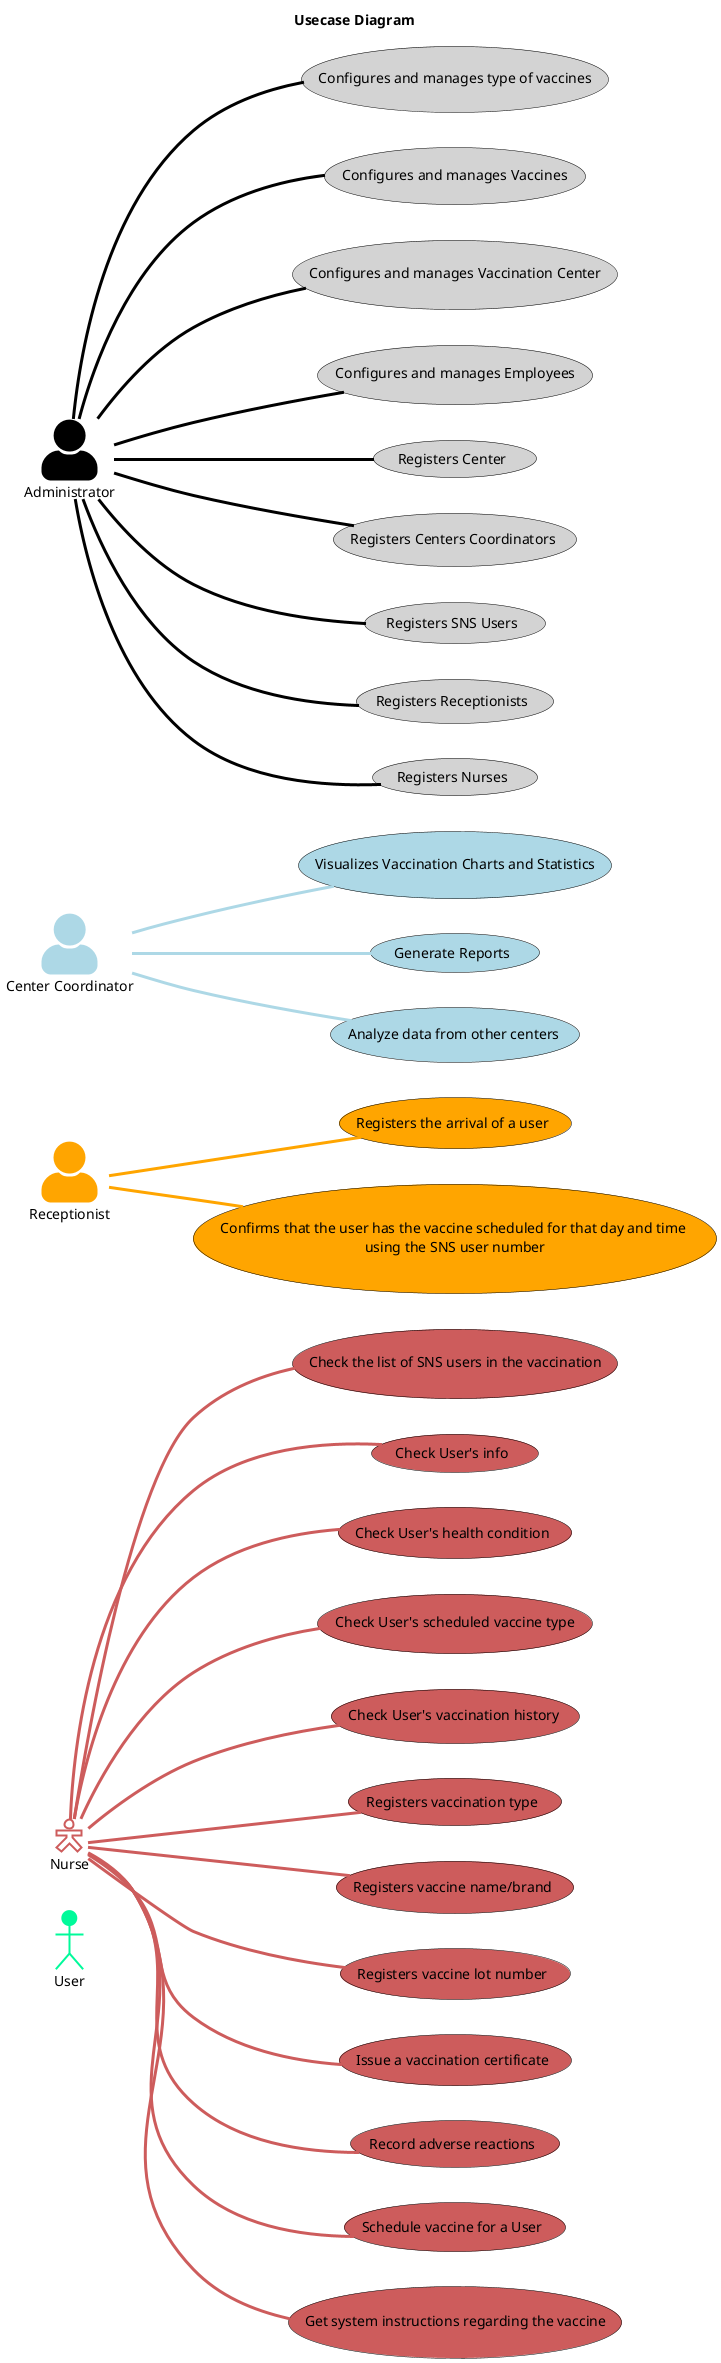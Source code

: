 @startuml
'https://plantuml.com/use-case-diagram
'!pragma layout smetana

left to right direction
title Usecase Diagram
skinparam titleBorderRoundCorner 20
skinparam titleBorderThickness 2
skinparam arrowThickness 3
'**********User*************





:User: as U #mediumSpringGreen;line:mediumSpringGreen





skinparam actorStyle Hollow
'**********Nurse*************
Usecase UC13 as "Check the list of SNS users in the vaccination"  #indianRed;line:black
Usecase UC14 as "Check User's info" #indianRed;line:black
Usecase UC15 as "Check User's health condition" #indianRed;line:black
Usecase UC16 as "Check User's scheduled vaccine type" #indianRed;line:black
Usecase UC17 as "Check User's vaccination history" #indianRed;line:black
Usecase UC18 as "Registers vaccination type" #indianRed;line:black
Usecase UC19 as "Registers vaccine name/brand" #indianRed;line:black
Usecase UC20 as "Registers vaccine lot number" #indianRed;line:black
Usecase UC21 as "Issue a vaccination certificate" #indianRed;line:black
Usecase UC22 as "Record adverse reactions" #indianRed;line:black
Usecase UC23 as "Schedule vaccine for a User" #indianRed;line:black
Usecase UC24 as "Get system instructions regarding the vaccine" #indianRed;line:black

:Nurse: as N #white;line:indianRed
N -d- UC13 #indianRed
N -d- UC14 #indianRed
N -d- UC15 #indianRed
N -d- UC16 #indianRed
N -d- UC17 #indianRed
N -d- UC18 #indianRed
N -d- UC19 #indianRed
N -d- UC20 #indianRed
N -d- UC21 #indianRed
N -d- UC22 #indianRed
N -d- UC23 #indianRed
N -d- UC24 #indianRed

skinparam actorStyle awesome


'**********Recepcionist*************
Usecase UC25 as "Registers the arrival of a user" #orange;line:black
Usecase UC26 as "Confirms that the user has the vaccine scheduled for that day and time \n using the SNS user number "  #orange;line:black

:Receptionist: as R #orange;line:orange
R -d- UC25  #orange;line:orange
R -d- UC26  #orange;line:orange


'**********Center Coordinator*************
Usecase UC10 as "Visualizes Vaccination Charts and Statistics" #lightblue;line:black
Usecase UC11 as "Generate Reports" #lightblue;line:black
Usecase UC12 as "Analyze data from other centers" #lightblue;line:black

:Center Coordinator: as CC #lightblue;line:lightblue;
CC -d- UC10 #lightblue;line:lightblue
CC -d- UC11 #lightblue;line:lightblue
CC -d- UC12 #lightblue;line:lightblue


'**********ADMINISTRATOR*************
Usecase UC1 as "Configures and manages type of vaccines"   #lightgrey;line:black
Usecase UC2 as "Configures and manages Vaccines"  #lightgrey;line:black
Usecase UC3 as "Configures and manages Vaccination Center"   #lightgrey;line:black
Usecase UC4 as "Configures and manages Employees"  #lightgrey;line:black
Usecase UC5 as "Registers Center" #lightgrey;line:black
Usecase UC6 as "Registers Centers Coordinators" #lightgrey;line:black
Usecase UC7 as "Registers SNS Users" #lightgrey;line:black
Usecase UC8 as "Registers Receptionists" #lightgrey;line:black
Usecase UC9 as "Registers Nurses" #lightgrey;line:black


:Administrator: as A #black;line:black
A -d- UC1 #black;line:black
A -d- UC2 #black;line:black
A -d- UC3 #black;line:black
A -d- UC4 #black;line:black
A -d- UC5 #black;line:black
A -d- UC6 #black;line:black
A -d- UC7 #black;line:black
A -d- UC8 #black;line:black
A -d- UC9 #black;line:black


'**********User*************



@enduml
